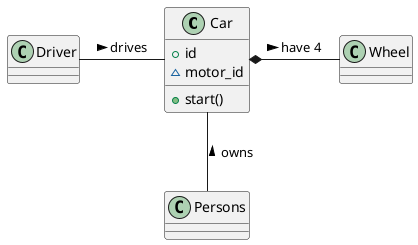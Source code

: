 @startuml
  class Car{
    +id
    ~motor_id
    +start()
  }
  Driver - Car : drives >
  Car *- Wheel : have 4 >
  Car -- Persons :  < owns 

@enduml